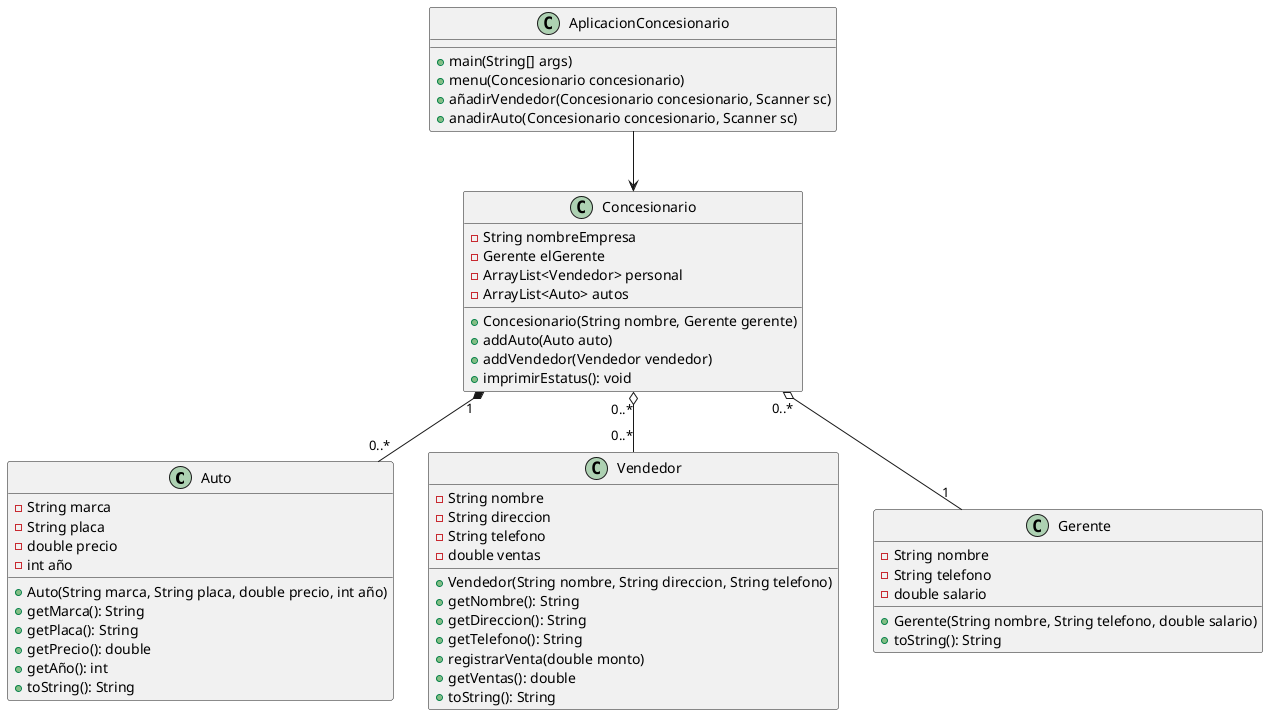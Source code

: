 @startuml Diagrama

class Auto {
    -String marca
    -String placa
    -double precio
    -int año
    +Auto(String marca, String placa, double precio, int año)
    +getMarca(): String
    +getPlaca(): String
    +getPrecio(): double
    +getAño(): int
    +toString(): String
}

class Vendedor {
    -String nombre
    -String direccion
    -String telefono
    -double ventas
    +Vendedor(String nombre, String direccion, String telefono)
    +getNombre(): String
    +getDireccion(): String
    +getTelefono(): String
    +registrarVenta(double monto)
    +getVentas(): double
    +toString(): String
}

class Gerente {
    -String nombre
    -String telefono
    -double salario
    +Gerente(String nombre, String telefono, double salario)
    +toString(): String
}

class Concesionario {
    -String nombreEmpresa
    -Gerente elGerente
    -ArrayList<Vendedor> personal
    -ArrayList<Auto> autos
    +Concesionario(String nombre, Gerente gerente)
    +addAuto(Auto auto)
    +addVendedor(Vendedor vendedor)
    +imprimirEstatus(): void
}

class AplicacionConcesionario {
    +main(String[] args)
    +menu(Concesionario concesionario)
    +añadirVendedor(Concesionario concesionario, Scanner sc)
    +anadirAuto(Concesionario concesionario, Scanner sc)
}

AplicacionConcesionario --> Concesionario
Concesionario "0..*" o-- "1" Gerente
Concesionario "0..*" o-- "0..*" Vendedor
Concesionario "1" *-- "0..*" Auto